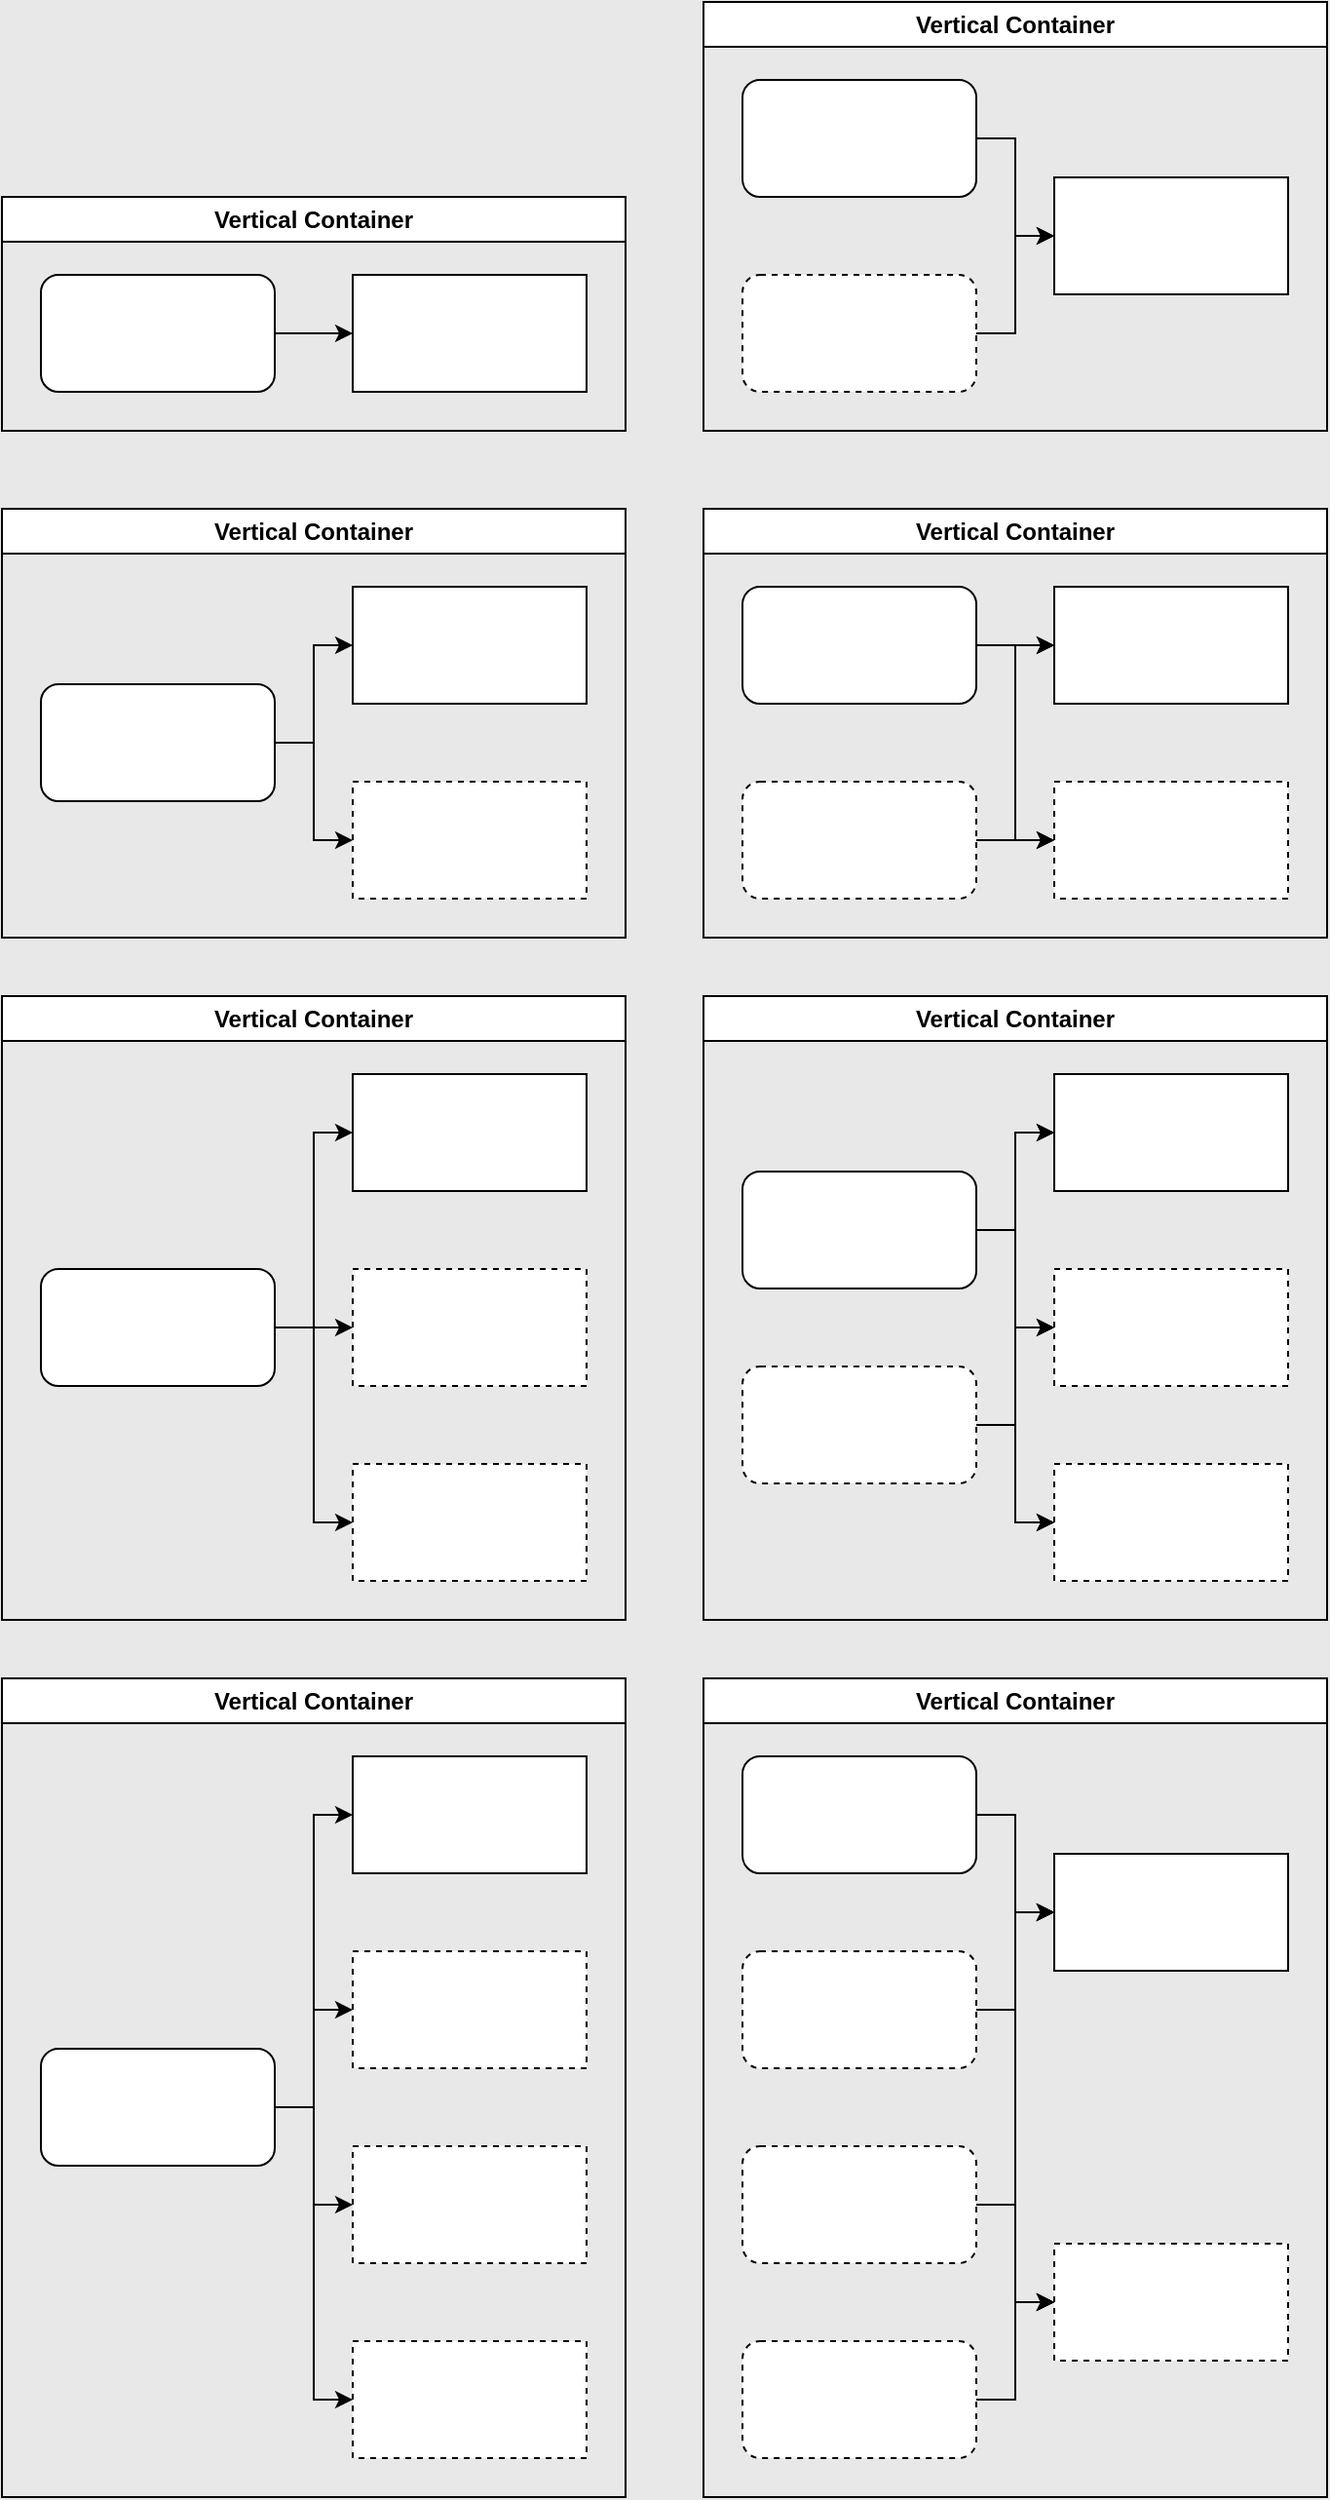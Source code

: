 <mxfile version="23.1.5" type="github">
  <diagram name="Page-1" id="zkaIxzbM5S5EHikzU0et">
    <mxGraphModel dx="5349" dy="2845" grid="1" gridSize="10" guides="1" tooltips="1" connect="1" arrows="1" fold="1" page="1" pageScale="1" pageWidth="827" pageHeight="1169" background="#E8E8E8" math="0" shadow="0">
      <root>
        <mxCell id="0" />
        <mxCell id="1" parent="0" />
        <mxCell id="c8MltlU1GWhKxiBGfBiJ-1" value="Vertical Container" style="swimlane;whiteSpace=wrap;html=1;" vertex="1" parent="1">
          <mxGeometry x="-1700" y="-350" width="320" height="220" as="geometry" />
        </mxCell>
        <mxCell id="c8MltlU1GWhKxiBGfBiJ-2" style="edgeStyle=orthogonalEdgeStyle;rounded=0;orthogonalLoop=1;jettySize=auto;html=1;exitX=1;exitY=0.5;exitDx=0;exitDy=0;entryX=0;entryY=0.5;entryDx=0;entryDy=0;" edge="1" parent="c8MltlU1GWhKxiBGfBiJ-1" source="c8MltlU1GWhKxiBGfBiJ-4" target="c8MltlU1GWhKxiBGfBiJ-5">
          <mxGeometry relative="1" as="geometry" />
        </mxCell>
        <mxCell id="c8MltlU1GWhKxiBGfBiJ-3" style="edgeStyle=orthogonalEdgeStyle;rounded=0;orthogonalLoop=1;jettySize=auto;html=1;exitX=1;exitY=0.5;exitDx=0;exitDy=0;entryX=0;entryY=0.5;entryDx=0;entryDy=0;" edge="1" parent="c8MltlU1GWhKxiBGfBiJ-1" source="c8MltlU1GWhKxiBGfBiJ-4" target="c8MltlU1GWhKxiBGfBiJ-6">
          <mxGeometry relative="1" as="geometry" />
        </mxCell>
        <mxCell id="c8MltlU1GWhKxiBGfBiJ-4" value="" style="rounded=1;whiteSpace=wrap;html=1;" vertex="1" parent="c8MltlU1GWhKxiBGfBiJ-1">
          <mxGeometry x="20" y="90" width="120" height="60" as="geometry" />
        </mxCell>
        <mxCell id="c8MltlU1GWhKxiBGfBiJ-5" value="" style="rounded=0;whiteSpace=wrap;html=1;" vertex="1" parent="c8MltlU1GWhKxiBGfBiJ-1">
          <mxGeometry x="180" y="40" width="120" height="60" as="geometry" />
        </mxCell>
        <mxCell id="c8MltlU1GWhKxiBGfBiJ-6" value="" style="rounded=0;whiteSpace=wrap;html=1;dashed=1;" vertex="1" parent="c8MltlU1GWhKxiBGfBiJ-1">
          <mxGeometry x="180" y="140" width="120" height="60" as="geometry" />
        </mxCell>
        <mxCell id="c8MltlU1GWhKxiBGfBiJ-7" value="Vertical Container" style="swimlane;whiteSpace=wrap;html=1;" vertex="1" parent="1">
          <mxGeometry x="-1700" y="-510" width="320" height="120" as="geometry" />
        </mxCell>
        <mxCell id="c8MltlU1GWhKxiBGfBiJ-8" style="edgeStyle=orthogonalEdgeStyle;rounded=0;orthogonalLoop=1;jettySize=auto;html=1;exitX=1;exitY=0.5;exitDx=0;exitDy=0;entryX=0;entryY=0.5;entryDx=0;entryDy=0;" edge="1" parent="c8MltlU1GWhKxiBGfBiJ-7" source="c8MltlU1GWhKxiBGfBiJ-9" target="c8MltlU1GWhKxiBGfBiJ-10">
          <mxGeometry relative="1" as="geometry" />
        </mxCell>
        <mxCell id="c8MltlU1GWhKxiBGfBiJ-9" value="" style="rounded=1;whiteSpace=wrap;html=1;" vertex="1" parent="c8MltlU1GWhKxiBGfBiJ-7">
          <mxGeometry x="20" y="40" width="120" height="60" as="geometry" />
        </mxCell>
        <mxCell id="c8MltlU1GWhKxiBGfBiJ-10" value="" style="rounded=0;whiteSpace=wrap;html=1;" vertex="1" parent="c8MltlU1GWhKxiBGfBiJ-7">
          <mxGeometry x="180" y="40" width="120" height="60" as="geometry" />
        </mxCell>
        <mxCell id="c8MltlU1GWhKxiBGfBiJ-11" value="Vertical Container" style="swimlane;whiteSpace=wrap;html=1;" vertex="1" parent="1">
          <mxGeometry x="-1700" y="-100" width="320" height="320" as="geometry" />
        </mxCell>
        <mxCell id="c8MltlU1GWhKxiBGfBiJ-12" style="edgeStyle=orthogonalEdgeStyle;rounded=0;orthogonalLoop=1;jettySize=auto;html=1;exitX=1;exitY=0.5;exitDx=0;exitDy=0;entryX=0;entryY=0.5;entryDx=0;entryDy=0;" edge="1" parent="c8MltlU1GWhKxiBGfBiJ-11" source="c8MltlU1GWhKxiBGfBiJ-15" target="c8MltlU1GWhKxiBGfBiJ-16">
          <mxGeometry relative="1" as="geometry" />
        </mxCell>
        <mxCell id="c8MltlU1GWhKxiBGfBiJ-13" style="edgeStyle=orthogonalEdgeStyle;rounded=0;orthogonalLoop=1;jettySize=auto;html=1;exitX=1;exitY=0.5;exitDx=0;exitDy=0;entryX=0;entryY=0.5;entryDx=0;entryDy=0;" edge="1" parent="c8MltlU1GWhKxiBGfBiJ-11" source="c8MltlU1GWhKxiBGfBiJ-15" target="c8MltlU1GWhKxiBGfBiJ-17">
          <mxGeometry relative="1" as="geometry" />
        </mxCell>
        <mxCell id="c8MltlU1GWhKxiBGfBiJ-14" style="edgeStyle=orthogonalEdgeStyle;rounded=0;orthogonalLoop=1;jettySize=auto;html=1;exitX=1;exitY=0.5;exitDx=0;exitDy=0;entryX=0;entryY=0.5;entryDx=0;entryDy=0;" edge="1" parent="c8MltlU1GWhKxiBGfBiJ-11" source="c8MltlU1GWhKxiBGfBiJ-15" target="c8MltlU1GWhKxiBGfBiJ-18">
          <mxGeometry relative="1" as="geometry" />
        </mxCell>
        <mxCell id="c8MltlU1GWhKxiBGfBiJ-15" value="" style="rounded=1;whiteSpace=wrap;html=1;" vertex="1" parent="c8MltlU1GWhKxiBGfBiJ-11">
          <mxGeometry x="20" y="140" width="120" height="60" as="geometry" />
        </mxCell>
        <mxCell id="c8MltlU1GWhKxiBGfBiJ-16" value="" style="rounded=0;whiteSpace=wrap;html=1;" vertex="1" parent="c8MltlU1GWhKxiBGfBiJ-11">
          <mxGeometry x="180" y="40" width="120" height="60" as="geometry" />
        </mxCell>
        <mxCell id="c8MltlU1GWhKxiBGfBiJ-17" value="" style="rounded=0;whiteSpace=wrap;html=1;dashed=1;" vertex="1" parent="c8MltlU1GWhKxiBGfBiJ-11">
          <mxGeometry x="180" y="140" width="120" height="60" as="geometry" />
        </mxCell>
        <mxCell id="c8MltlU1GWhKxiBGfBiJ-18" value="" style="rounded=0;whiteSpace=wrap;html=1;dashed=1;" vertex="1" parent="c8MltlU1GWhKxiBGfBiJ-11">
          <mxGeometry x="180" y="240" width="120" height="60" as="geometry" />
        </mxCell>
        <mxCell id="c8MltlU1GWhKxiBGfBiJ-19" value="Vertical Container" style="swimlane;whiteSpace=wrap;html=1;" vertex="1" parent="1">
          <mxGeometry x="-1340" y="-350" width="320" height="220" as="geometry" />
        </mxCell>
        <mxCell id="c8MltlU1GWhKxiBGfBiJ-20" style="edgeStyle=orthogonalEdgeStyle;rounded=0;orthogonalLoop=1;jettySize=auto;html=1;exitX=1;exitY=0.5;exitDx=0;exitDy=0;entryX=0;entryY=0.5;entryDx=0;entryDy=0;" edge="1" parent="c8MltlU1GWhKxiBGfBiJ-19" source="c8MltlU1GWhKxiBGfBiJ-22" target="c8MltlU1GWhKxiBGfBiJ-23">
          <mxGeometry relative="1" as="geometry" />
        </mxCell>
        <mxCell id="c8MltlU1GWhKxiBGfBiJ-21" style="edgeStyle=orthogonalEdgeStyle;rounded=0;orthogonalLoop=1;jettySize=auto;html=1;exitX=1;exitY=0.5;exitDx=0;exitDy=0;entryX=0;entryY=0.5;entryDx=0;entryDy=0;" edge="1" parent="c8MltlU1GWhKxiBGfBiJ-19" source="c8MltlU1GWhKxiBGfBiJ-22" target="c8MltlU1GWhKxiBGfBiJ-24">
          <mxGeometry relative="1" as="geometry" />
        </mxCell>
        <mxCell id="c8MltlU1GWhKxiBGfBiJ-22" value="" style="rounded=1;whiteSpace=wrap;html=1;" vertex="1" parent="c8MltlU1GWhKxiBGfBiJ-19">
          <mxGeometry x="20" y="40" width="120" height="60" as="geometry" />
        </mxCell>
        <mxCell id="c8MltlU1GWhKxiBGfBiJ-23" value="" style="rounded=0;whiteSpace=wrap;html=1;" vertex="1" parent="c8MltlU1GWhKxiBGfBiJ-19">
          <mxGeometry x="180" y="40" width="120" height="60" as="geometry" />
        </mxCell>
        <mxCell id="c8MltlU1GWhKxiBGfBiJ-24" value="" style="rounded=0;whiteSpace=wrap;html=1;dashed=1;" vertex="1" parent="c8MltlU1GWhKxiBGfBiJ-19">
          <mxGeometry x="180" y="140" width="120" height="60" as="geometry" />
        </mxCell>
        <mxCell id="c8MltlU1GWhKxiBGfBiJ-25" style="edgeStyle=orthogonalEdgeStyle;rounded=0;orthogonalLoop=1;jettySize=auto;html=1;exitX=1;exitY=0.5;exitDx=0;exitDy=0;entryX=0;entryY=0.5;entryDx=0;entryDy=0;" edge="1" parent="c8MltlU1GWhKxiBGfBiJ-19" source="c8MltlU1GWhKxiBGfBiJ-27" target="c8MltlU1GWhKxiBGfBiJ-23">
          <mxGeometry relative="1" as="geometry" />
        </mxCell>
        <mxCell id="c8MltlU1GWhKxiBGfBiJ-26" style="edgeStyle=orthogonalEdgeStyle;rounded=0;orthogonalLoop=1;jettySize=auto;html=1;exitX=1;exitY=0.5;exitDx=0;exitDy=0;entryX=0;entryY=0.5;entryDx=0;entryDy=0;" edge="1" parent="c8MltlU1GWhKxiBGfBiJ-19" source="c8MltlU1GWhKxiBGfBiJ-27" target="c8MltlU1GWhKxiBGfBiJ-24">
          <mxGeometry relative="1" as="geometry" />
        </mxCell>
        <mxCell id="c8MltlU1GWhKxiBGfBiJ-27" value="" style="rounded=1;whiteSpace=wrap;html=1;dashed=1;" vertex="1" parent="c8MltlU1GWhKxiBGfBiJ-19">
          <mxGeometry x="20" y="140" width="120" height="60" as="geometry" />
        </mxCell>
        <mxCell id="c8MltlU1GWhKxiBGfBiJ-28" value="Vertical Container" style="swimlane;whiteSpace=wrap;html=1;" vertex="1" parent="1">
          <mxGeometry x="-1340" y="-100" width="320" height="320" as="geometry" />
        </mxCell>
        <mxCell id="c8MltlU1GWhKxiBGfBiJ-29" style="edgeStyle=orthogonalEdgeStyle;rounded=0;orthogonalLoop=1;jettySize=auto;html=1;exitX=1;exitY=0.5;exitDx=0;exitDy=0;entryX=0;entryY=0.5;entryDx=0;entryDy=0;" edge="1" parent="c8MltlU1GWhKxiBGfBiJ-28" source="c8MltlU1GWhKxiBGfBiJ-32" target="c8MltlU1GWhKxiBGfBiJ-33">
          <mxGeometry relative="1" as="geometry" />
        </mxCell>
        <mxCell id="c8MltlU1GWhKxiBGfBiJ-30" style="edgeStyle=orthogonalEdgeStyle;rounded=0;orthogonalLoop=1;jettySize=auto;html=1;exitX=1;exitY=0.5;exitDx=0;exitDy=0;entryX=0;entryY=0.5;entryDx=0;entryDy=0;" edge="1" parent="c8MltlU1GWhKxiBGfBiJ-28" source="c8MltlU1GWhKxiBGfBiJ-32" target="c8MltlU1GWhKxiBGfBiJ-34">
          <mxGeometry relative="1" as="geometry" />
        </mxCell>
        <mxCell id="c8MltlU1GWhKxiBGfBiJ-31" style="edgeStyle=orthogonalEdgeStyle;rounded=0;orthogonalLoop=1;jettySize=auto;html=1;exitX=1;exitY=0.5;exitDx=0;exitDy=0;entryX=0;entryY=0.5;entryDx=0;entryDy=0;" edge="1" parent="c8MltlU1GWhKxiBGfBiJ-28" source="c8MltlU1GWhKxiBGfBiJ-32" target="c8MltlU1GWhKxiBGfBiJ-35">
          <mxGeometry relative="1" as="geometry" />
        </mxCell>
        <mxCell id="c8MltlU1GWhKxiBGfBiJ-32" value="" style="rounded=1;whiteSpace=wrap;html=1;" vertex="1" parent="c8MltlU1GWhKxiBGfBiJ-28">
          <mxGeometry x="20" y="90" width="120" height="60" as="geometry" />
        </mxCell>
        <mxCell id="c8MltlU1GWhKxiBGfBiJ-33" value="" style="rounded=0;whiteSpace=wrap;html=1;" vertex="1" parent="c8MltlU1GWhKxiBGfBiJ-28">
          <mxGeometry x="180" y="40" width="120" height="60" as="geometry" />
        </mxCell>
        <mxCell id="c8MltlU1GWhKxiBGfBiJ-34" value="" style="rounded=0;whiteSpace=wrap;html=1;dashed=1;" vertex="1" parent="c8MltlU1GWhKxiBGfBiJ-28">
          <mxGeometry x="180" y="140" width="120" height="60" as="geometry" />
        </mxCell>
        <mxCell id="c8MltlU1GWhKxiBGfBiJ-35" value="" style="rounded=0;whiteSpace=wrap;html=1;dashed=1;" vertex="1" parent="c8MltlU1GWhKxiBGfBiJ-28">
          <mxGeometry x="180" y="240" width="120" height="60" as="geometry" />
        </mxCell>
        <mxCell id="c8MltlU1GWhKxiBGfBiJ-36" style="edgeStyle=orthogonalEdgeStyle;rounded=0;orthogonalLoop=1;jettySize=auto;html=1;exitX=1;exitY=0.5;exitDx=0;exitDy=0;entryX=0;entryY=0.5;entryDx=0;entryDy=0;" edge="1" parent="c8MltlU1GWhKxiBGfBiJ-28" source="c8MltlU1GWhKxiBGfBiJ-39" target="c8MltlU1GWhKxiBGfBiJ-33">
          <mxGeometry relative="1" as="geometry" />
        </mxCell>
        <mxCell id="c8MltlU1GWhKxiBGfBiJ-37" style="edgeStyle=orthogonalEdgeStyle;rounded=0;orthogonalLoop=1;jettySize=auto;html=1;exitX=1;exitY=0.5;exitDx=0;exitDy=0;entryX=0;entryY=0.5;entryDx=0;entryDy=0;" edge="1" parent="c8MltlU1GWhKxiBGfBiJ-28" source="c8MltlU1GWhKxiBGfBiJ-39" target="c8MltlU1GWhKxiBGfBiJ-34">
          <mxGeometry relative="1" as="geometry" />
        </mxCell>
        <mxCell id="c8MltlU1GWhKxiBGfBiJ-38" style="edgeStyle=orthogonalEdgeStyle;rounded=0;orthogonalLoop=1;jettySize=auto;html=1;exitX=1;exitY=0.5;exitDx=0;exitDy=0;entryX=0;entryY=0.5;entryDx=0;entryDy=0;" edge="1" parent="c8MltlU1GWhKxiBGfBiJ-28" source="c8MltlU1GWhKxiBGfBiJ-39" target="c8MltlU1GWhKxiBGfBiJ-35">
          <mxGeometry relative="1" as="geometry" />
        </mxCell>
        <mxCell id="c8MltlU1GWhKxiBGfBiJ-39" value="" style="rounded=1;whiteSpace=wrap;html=1;dashed=1;" vertex="1" parent="c8MltlU1GWhKxiBGfBiJ-28">
          <mxGeometry x="20" y="190" width="120" height="60" as="geometry" />
        </mxCell>
        <mxCell id="c8MltlU1GWhKxiBGfBiJ-40" value="Vertical Container" style="swimlane;whiteSpace=wrap;html=1;" vertex="1" parent="1">
          <mxGeometry x="-1340" y="-610" width="320" height="220" as="geometry" />
        </mxCell>
        <mxCell id="c8MltlU1GWhKxiBGfBiJ-41" style="edgeStyle=orthogonalEdgeStyle;rounded=0;orthogonalLoop=1;jettySize=auto;html=1;exitX=1;exitY=0.5;exitDx=0;exitDy=0;entryX=0;entryY=0.5;entryDx=0;entryDy=0;" edge="1" parent="c8MltlU1GWhKxiBGfBiJ-40" source="c8MltlU1GWhKxiBGfBiJ-42" target="c8MltlU1GWhKxiBGfBiJ-43">
          <mxGeometry relative="1" as="geometry" />
        </mxCell>
        <mxCell id="c8MltlU1GWhKxiBGfBiJ-42" value="" style="rounded=1;whiteSpace=wrap;html=1;" vertex="1" parent="c8MltlU1GWhKxiBGfBiJ-40">
          <mxGeometry x="20" y="40" width="120" height="60" as="geometry" />
        </mxCell>
        <mxCell id="c8MltlU1GWhKxiBGfBiJ-43" value="" style="rounded=0;whiteSpace=wrap;html=1;" vertex="1" parent="c8MltlU1GWhKxiBGfBiJ-40">
          <mxGeometry x="180" y="90" width="120" height="60" as="geometry" />
        </mxCell>
        <mxCell id="c8MltlU1GWhKxiBGfBiJ-44" style="edgeStyle=orthogonalEdgeStyle;rounded=0;orthogonalLoop=1;jettySize=auto;html=1;exitX=1;exitY=0.5;exitDx=0;exitDy=0;entryX=0;entryY=0.5;entryDx=0;entryDy=0;" edge="1" parent="c8MltlU1GWhKxiBGfBiJ-40" source="c8MltlU1GWhKxiBGfBiJ-45" target="c8MltlU1GWhKxiBGfBiJ-43">
          <mxGeometry relative="1" as="geometry" />
        </mxCell>
        <mxCell id="c8MltlU1GWhKxiBGfBiJ-45" value="" style="rounded=1;whiteSpace=wrap;html=1;dashed=1;" vertex="1" parent="c8MltlU1GWhKxiBGfBiJ-40">
          <mxGeometry x="20" y="140" width="120" height="60" as="geometry" />
        </mxCell>
        <mxCell id="c8MltlU1GWhKxiBGfBiJ-46" value="Vertical Container" style="swimlane;whiteSpace=wrap;html=1;" vertex="1" parent="1">
          <mxGeometry x="-1700" y="250" width="320" height="420" as="geometry" />
        </mxCell>
        <mxCell id="c8MltlU1GWhKxiBGfBiJ-47" style="edgeStyle=orthogonalEdgeStyle;rounded=0;orthogonalLoop=1;jettySize=auto;html=1;exitX=1;exitY=0.5;exitDx=0;exitDy=0;entryX=0;entryY=0.5;entryDx=0;entryDy=0;" edge="1" parent="c8MltlU1GWhKxiBGfBiJ-46" source="c8MltlU1GWhKxiBGfBiJ-51" target="c8MltlU1GWhKxiBGfBiJ-52">
          <mxGeometry relative="1" as="geometry" />
        </mxCell>
        <mxCell id="c8MltlU1GWhKxiBGfBiJ-48" style="edgeStyle=orthogonalEdgeStyle;rounded=0;orthogonalLoop=1;jettySize=auto;html=1;exitX=1;exitY=0.5;exitDx=0;exitDy=0;entryX=0;entryY=0.5;entryDx=0;entryDy=0;" edge="1" parent="c8MltlU1GWhKxiBGfBiJ-46" source="c8MltlU1GWhKxiBGfBiJ-51" target="c8MltlU1GWhKxiBGfBiJ-53">
          <mxGeometry relative="1" as="geometry" />
        </mxCell>
        <mxCell id="c8MltlU1GWhKxiBGfBiJ-49" style="edgeStyle=orthogonalEdgeStyle;rounded=0;orthogonalLoop=1;jettySize=auto;html=1;exitX=1;exitY=0.5;exitDx=0;exitDy=0;entryX=0;entryY=0.5;entryDx=0;entryDy=0;" edge="1" parent="c8MltlU1GWhKxiBGfBiJ-46" source="c8MltlU1GWhKxiBGfBiJ-51" target="c8MltlU1GWhKxiBGfBiJ-54">
          <mxGeometry relative="1" as="geometry" />
        </mxCell>
        <mxCell id="c8MltlU1GWhKxiBGfBiJ-50" style="edgeStyle=orthogonalEdgeStyle;rounded=0;orthogonalLoop=1;jettySize=auto;html=1;exitX=1;exitY=0.5;exitDx=0;exitDy=0;entryX=0;entryY=0.5;entryDx=0;entryDy=0;" edge="1" parent="c8MltlU1GWhKxiBGfBiJ-46" source="c8MltlU1GWhKxiBGfBiJ-51" target="c8MltlU1GWhKxiBGfBiJ-55">
          <mxGeometry relative="1" as="geometry" />
        </mxCell>
        <mxCell id="c8MltlU1GWhKxiBGfBiJ-51" value="" style="rounded=1;whiteSpace=wrap;html=1;" vertex="1" parent="c8MltlU1GWhKxiBGfBiJ-46">
          <mxGeometry x="20" y="190" width="120" height="60" as="geometry" />
        </mxCell>
        <mxCell id="c8MltlU1GWhKxiBGfBiJ-52" value="" style="rounded=0;whiteSpace=wrap;html=1;" vertex="1" parent="c8MltlU1GWhKxiBGfBiJ-46">
          <mxGeometry x="180" y="40" width="120" height="60" as="geometry" />
        </mxCell>
        <mxCell id="c8MltlU1GWhKxiBGfBiJ-53" value="" style="rounded=0;whiteSpace=wrap;html=1;dashed=1;" vertex="1" parent="c8MltlU1GWhKxiBGfBiJ-46">
          <mxGeometry x="180" y="140" width="120" height="60" as="geometry" />
        </mxCell>
        <mxCell id="c8MltlU1GWhKxiBGfBiJ-54" value="" style="rounded=0;whiteSpace=wrap;html=1;dashed=1;" vertex="1" parent="c8MltlU1GWhKxiBGfBiJ-46">
          <mxGeometry x="180" y="240" width="120" height="60" as="geometry" />
        </mxCell>
        <mxCell id="c8MltlU1GWhKxiBGfBiJ-55" value="" style="rounded=0;whiteSpace=wrap;html=1;dashed=1;" vertex="1" parent="c8MltlU1GWhKxiBGfBiJ-46">
          <mxGeometry x="180" y="340" width="120" height="60" as="geometry" />
        </mxCell>
        <mxCell id="c8MltlU1GWhKxiBGfBiJ-56" value="Vertical Container" style="swimlane;whiteSpace=wrap;html=1;" vertex="1" parent="1">
          <mxGeometry x="-1340" y="250" width="320" height="420" as="geometry" />
        </mxCell>
        <mxCell id="c8MltlU1GWhKxiBGfBiJ-57" style="edgeStyle=orthogonalEdgeStyle;rounded=0;orthogonalLoop=1;jettySize=auto;html=1;exitX=1;exitY=0.5;exitDx=0;exitDy=0;" edge="1" parent="c8MltlU1GWhKxiBGfBiJ-56" source="c8MltlU1GWhKxiBGfBiJ-59" target="c8MltlU1GWhKxiBGfBiJ-60">
          <mxGeometry relative="1" as="geometry" />
        </mxCell>
        <mxCell id="c8MltlU1GWhKxiBGfBiJ-58" style="edgeStyle=orthogonalEdgeStyle;rounded=0;orthogonalLoop=1;jettySize=auto;html=1;exitX=1;exitY=0.5;exitDx=0;exitDy=0;entryX=0;entryY=0.5;entryDx=0;entryDy=0;" edge="1" parent="c8MltlU1GWhKxiBGfBiJ-56" source="c8MltlU1GWhKxiBGfBiJ-59" target="c8MltlU1GWhKxiBGfBiJ-61">
          <mxGeometry relative="1" as="geometry" />
        </mxCell>
        <mxCell id="c8MltlU1GWhKxiBGfBiJ-59" value="" style="rounded=1;whiteSpace=wrap;html=1;" vertex="1" parent="c8MltlU1GWhKxiBGfBiJ-56">
          <mxGeometry x="20" y="40" width="120" height="60" as="geometry" />
        </mxCell>
        <mxCell id="c8MltlU1GWhKxiBGfBiJ-60" value="" style="rounded=0;whiteSpace=wrap;html=1;" vertex="1" parent="c8MltlU1GWhKxiBGfBiJ-56">
          <mxGeometry x="180" y="90" width="120" height="60" as="geometry" />
        </mxCell>
        <mxCell id="c8MltlU1GWhKxiBGfBiJ-61" value="" style="rounded=0;whiteSpace=wrap;html=1;dashed=1;" vertex="1" parent="c8MltlU1GWhKxiBGfBiJ-56">
          <mxGeometry x="180" y="290" width="120" height="60" as="geometry" />
        </mxCell>
        <mxCell id="c8MltlU1GWhKxiBGfBiJ-62" style="edgeStyle=orthogonalEdgeStyle;rounded=0;orthogonalLoop=1;jettySize=auto;html=1;exitX=1;exitY=0.5;exitDx=0;exitDy=0;entryX=0;entryY=0.5;entryDx=0;entryDy=0;" edge="1" parent="c8MltlU1GWhKxiBGfBiJ-56" source="c8MltlU1GWhKxiBGfBiJ-64" target="c8MltlU1GWhKxiBGfBiJ-61">
          <mxGeometry relative="1" as="geometry" />
        </mxCell>
        <mxCell id="c8MltlU1GWhKxiBGfBiJ-63" style="edgeStyle=orthogonalEdgeStyle;rounded=0;orthogonalLoop=1;jettySize=auto;html=1;exitX=1;exitY=0.5;exitDx=0;exitDy=0;entryX=0;entryY=0.5;entryDx=0;entryDy=0;" edge="1" parent="c8MltlU1GWhKxiBGfBiJ-56" source="c8MltlU1GWhKxiBGfBiJ-64" target="c8MltlU1GWhKxiBGfBiJ-60">
          <mxGeometry relative="1" as="geometry" />
        </mxCell>
        <mxCell id="c8MltlU1GWhKxiBGfBiJ-64" value="" style="rounded=1;whiteSpace=wrap;html=1;dashed=1;" vertex="1" parent="c8MltlU1GWhKxiBGfBiJ-56">
          <mxGeometry x="20" y="140" width="120" height="60" as="geometry" />
        </mxCell>
        <mxCell id="c8MltlU1GWhKxiBGfBiJ-65" style="edgeStyle=orthogonalEdgeStyle;rounded=0;orthogonalLoop=1;jettySize=auto;html=1;exitX=1;exitY=0.5;exitDx=0;exitDy=0;" edge="1" parent="c8MltlU1GWhKxiBGfBiJ-56" source="c8MltlU1GWhKxiBGfBiJ-67" target="c8MltlU1GWhKxiBGfBiJ-61">
          <mxGeometry relative="1" as="geometry" />
        </mxCell>
        <mxCell id="c8MltlU1GWhKxiBGfBiJ-66" style="edgeStyle=orthogonalEdgeStyle;rounded=0;orthogonalLoop=1;jettySize=auto;html=1;exitX=1;exitY=0.5;exitDx=0;exitDy=0;entryX=0;entryY=0.5;entryDx=0;entryDy=0;" edge="1" parent="c8MltlU1GWhKxiBGfBiJ-56" source="c8MltlU1GWhKxiBGfBiJ-67" target="c8MltlU1GWhKxiBGfBiJ-60">
          <mxGeometry relative="1" as="geometry" />
        </mxCell>
        <mxCell id="c8MltlU1GWhKxiBGfBiJ-67" value="" style="rounded=1;whiteSpace=wrap;html=1;dashed=1;" vertex="1" parent="c8MltlU1GWhKxiBGfBiJ-56">
          <mxGeometry x="20" y="240" width="120" height="60" as="geometry" />
        </mxCell>
        <mxCell id="c8MltlU1GWhKxiBGfBiJ-68" style="edgeStyle=orthogonalEdgeStyle;rounded=0;orthogonalLoop=1;jettySize=auto;html=1;exitX=1;exitY=0.5;exitDx=0;exitDy=0;" edge="1" parent="c8MltlU1GWhKxiBGfBiJ-56" source="c8MltlU1GWhKxiBGfBiJ-70" target="c8MltlU1GWhKxiBGfBiJ-61">
          <mxGeometry relative="1" as="geometry" />
        </mxCell>
        <mxCell id="c8MltlU1GWhKxiBGfBiJ-69" style="edgeStyle=orthogonalEdgeStyle;rounded=0;orthogonalLoop=1;jettySize=auto;html=1;exitX=1;exitY=0.5;exitDx=0;exitDy=0;entryX=0;entryY=0.5;entryDx=0;entryDy=0;" edge="1" parent="c8MltlU1GWhKxiBGfBiJ-56" source="c8MltlU1GWhKxiBGfBiJ-70" target="c8MltlU1GWhKxiBGfBiJ-60">
          <mxGeometry relative="1" as="geometry" />
        </mxCell>
        <mxCell id="c8MltlU1GWhKxiBGfBiJ-70" value="" style="rounded=1;whiteSpace=wrap;html=1;dashed=1;" vertex="1" parent="c8MltlU1GWhKxiBGfBiJ-56">
          <mxGeometry x="20" y="340" width="120" height="60" as="geometry" />
        </mxCell>
      </root>
    </mxGraphModel>
  </diagram>
</mxfile>
